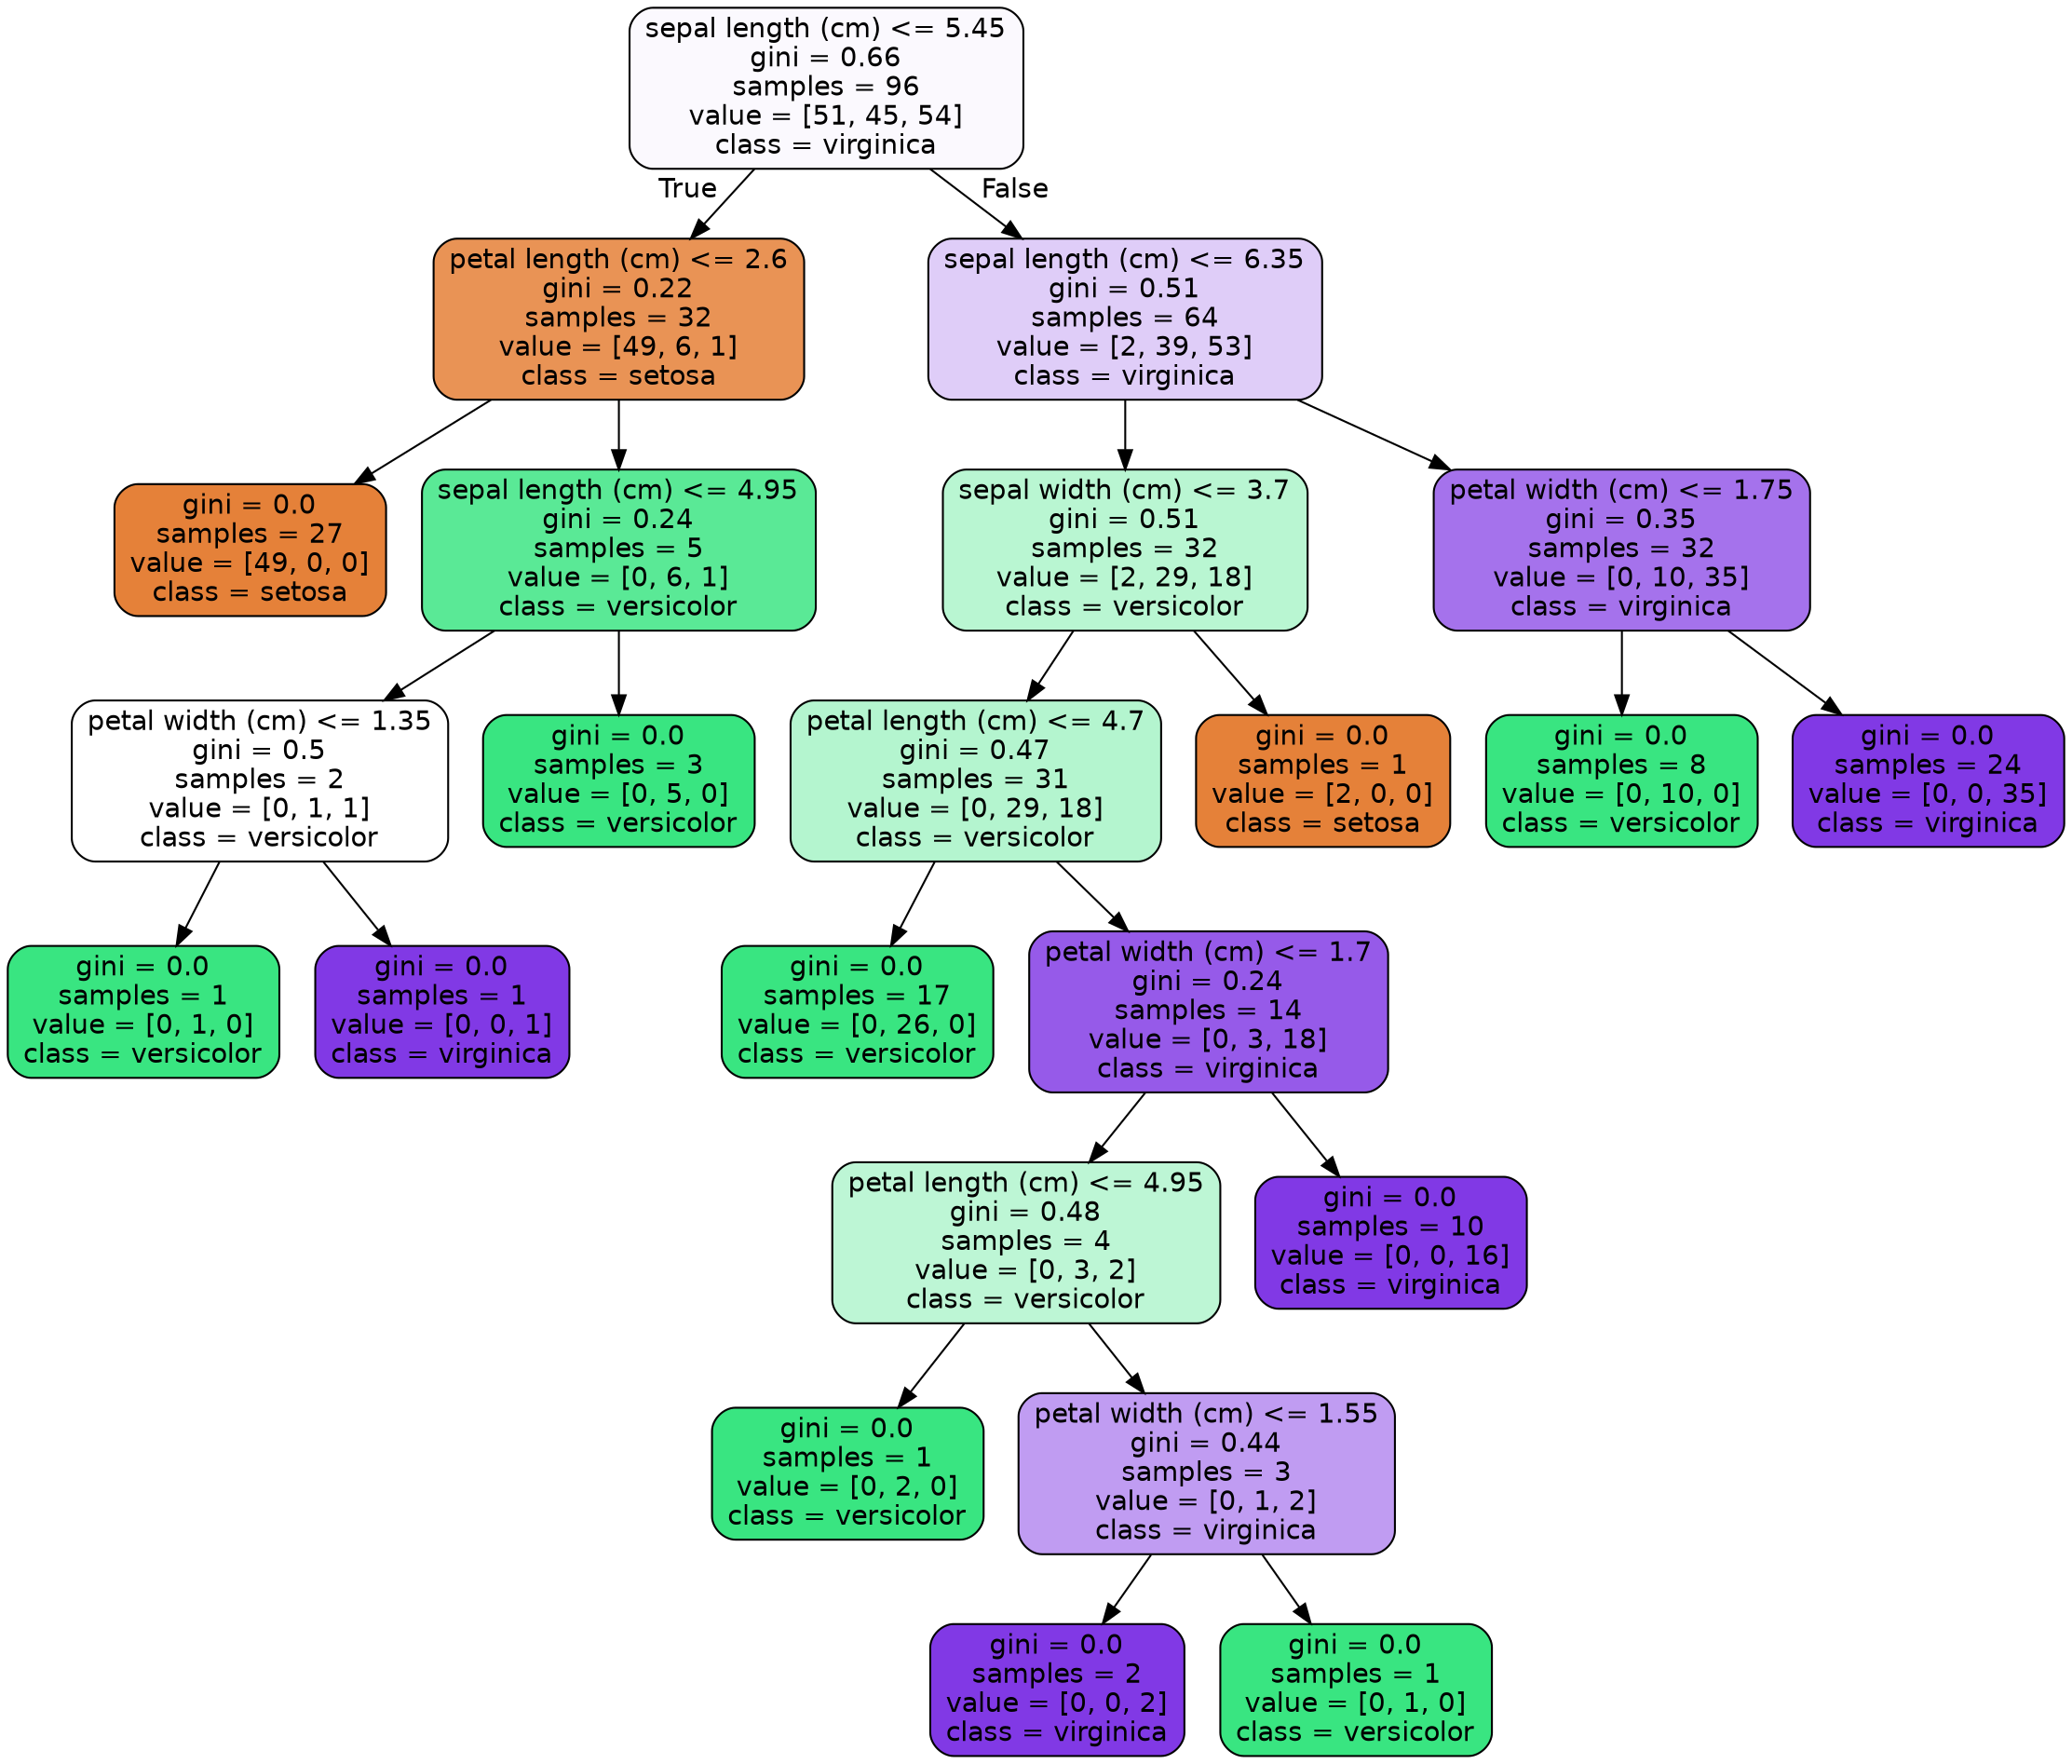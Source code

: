 digraph Tree {
node [shape=box, style="filled, rounded", color="black", fontname=helvetica] ;
edge [fontname=helvetica] ;
0 [label="sepal length (cm) <= 5.45\ngini = 0.66\nsamples = 96\nvalue = [51, 45, 54]\nclass = virginica", fillcolor="#fbf9fe"] ;
1 [label="petal length (cm) <= 2.6\ngini = 0.22\nsamples = 32\nvalue = [49, 6, 1]\nclass = setosa", fillcolor="#e99355"] ;
0 -> 1 [labeldistance=2.5, labelangle=45, headlabel="True"] ;
2 [label="gini = 0.0\nsamples = 27\nvalue = [49, 0, 0]\nclass = setosa", fillcolor="#e58139"] ;
1 -> 2 ;
3 [label="sepal length (cm) <= 4.95\ngini = 0.24\nsamples = 5\nvalue = [0, 6, 1]\nclass = versicolor", fillcolor="#5ae996"] ;
1 -> 3 ;
4 [label="petal width (cm) <= 1.35\ngini = 0.5\nsamples = 2\nvalue = [0, 1, 1]\nclass = versicolor", fillcolor="#ffffff"] ;
3 -> 4 ;
5 [label="gini = 0.0\nsamples = 1\nvalue = [0, 1, 0]\nclass = versicolor", fillcolor="#39e581"] ;
4 -> 5 ;
6 [label="gini = 0.0\nsamples = 1\nvalue = [0, 0, 1]\nclass = virginica", fillcolor="#8139e5"] ;
4 -> 6 ;
7 [label="gini = 0.0\nsamples = 3\nvalue = [0, 5, 0]\nclass = versicolor", fillcolor="#39e581"] ;
3 -> 7 ;
8 [label="sepal length (cm) <= 6.35\ngini = 0.51\nsamples = 64\nvalue = [2, 39, 53]\nclass = virginica", fillcolor="#dfcdf8"] ;
0 -> 8 [labeldistance=2.5, labelangle=-45, headlabel="False"] ;
9 [label="sepal width (cm) <= 3.7\ngini = 0.51\nsamples = 32\nvalue = [2, 29, 18]\nclass = versicolor", fillcolor="#b9f6d2"] ;
8 -> 9 ;
10 [label="petal length (cm) <= 4.7\ngini = 0.47\nsamples = 31\nvalue = [0, 29, 18]\nclass = versicolor", fillcolor="#b4f5cf"] ;
9 -> 10 ;
11 [label="gini = 0.0\nsamples = 17\nvalue = [0, 26, 0]\nclass = versicolor", fillcolor="#39e581"] ;
10 -> 11 ;
12 [label="petal width (cm) <= 1.7\ngini = 0.24\nsamples = 14\nvalue = [0, 3, 18]\nclass = virginica", fillcolor="#965ae9"] ;
10 -> 12 ;
13 [label="petal length (cm) <= 4.95\ngini = 0.48\nsamples = 4\nvalue = [0, 3, 2]\nclass = versicolor", fillcolor="#bdf6d5"] ;
12 -> 13 ;
14 [label="gini = 0.0\nsamples = 1\nvalue = [0, 2, 0]\nclass = versicolor", fillcolor="#39e581"] ;
13 -> 14 ;
15 [label="petal width (cm) <= 1.55\ngini = 0.44\nsamples = 3\nvalue = [0, 1, 2]\nclass = virginica", fillcolor="#c09cf2"] ;
13 -> 15 ;
16 [label="gini = 0.0\nsamples = 2\nvalue = [0, 0, 2]\nclass = virginica", fillcolor="#8139e5"] ;
15 -> 16 ;
17 [label="gini = 0.0\nsamples = 1\nvalue = [0, 1, 0]\nclass = versicolor", fillcolor="#39e581"] ;
15 -> 17 ;
18 [label="gini = 0.0\nsamples = 10\nvalue = [0, 0, 16]\nclass = virginica", fillcolor="#8139e5"] ;
12 -> 18 ;
19 [label="gini = 0.0\nsamples = 1\nvalue = [2, 0, 0]\nclass = setosa", fillcolor="#e58139"] ;
9 -> 19 ;
20 [label="petal width (cm) <= 1.75\ngini = 0.35\nsamples = 32\nvalue = [0, 10, 35]\nclass = virginica", fillcolor="#a572ec"] ;
8 -> 20 ;
21 [label="gini = 0.0\nsamples = 8\nvalue = [0, 10, 0]\nclass = versicolor", fillcolor="#39e581"] ;
20 -> 21 ;
22 [label="gini = 0.0\nsamples = 24\nvalue = [0, 0, 35]\nclass = virginica", fillcolor="#8139e5"] ;
20 -> 22 ;
}